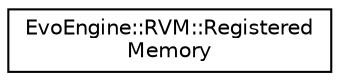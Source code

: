 digraph "Иерархия классов. Графический вид."
{
  edge [fontname="Helvetica",fontsize="10",labelfontname="Helvetica",labelfontsize="10"];
  node [fontname="Helvetica",fontsize="10",shape=record];
  rankdir="LR";
  Node0 [label="EvoEngine::RVM::Registered\lMemory",height=0.2,width=0.4,color="black", fillcolor="white", style="filled",URL="$classEvoEngine_1_1RVM_1_1RegisteredMemory.html"];
}
